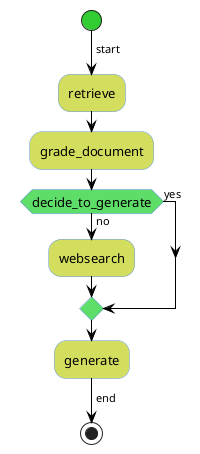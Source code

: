 @startuml Corrective RAG

'skinparam monochrome true
skinparam shadowing false
skinparam activity {
    StartColor limegreen
    EndColor darkblue
    BackgroundColor #d4de5e
    BorderColor #5e94de
    ArrowColor black
    fontSize 13
}
skinparam activityDiamond {
    BackgroundColor #5ede68
    BorderColor #5e94de
    fontSize 13
}

start
-> start;

:retrieve;

:grade_document;

if (decide_to_generate) then (yes)    
else (no)
  :websearch;
endif

:generate;

-> end;
stop
@enduml